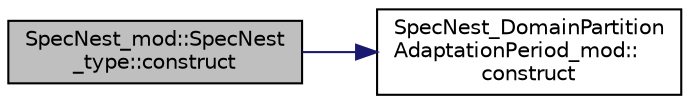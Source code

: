 digraph "SpecNest_mod::SpecNest_type::construct"
{
 // LATEX_PDF_SIZE
  edge [fontname="Helvetica",fontsize="10",labelfontname="Helvetica",labelfontsize="10"];
  node [fontname="Helvetica",fontsize="10",shape=record];
  rankdir="LR";
  Node1 [label="SpecNest_mod::SpecNest\l_type::construct",height=0.2,width=0.4,color="black", fillcolor="grey75", style="filled", fontcolor="black",tooltip=" "];
  Node1 -> Node2 [color="midnightblue",fontsize="10",style="solid",fontname="Helvetica"];
  Node2 [label="SpecNest_DomainPartition\lAdaptationPeriod_mod::\lconstruct",height=0.2,width=0.4,color="black", fillcolor="white", style="filled",URL="$namespaceSpecNest__DomainPartitionAdaptationPeriod__mod.html#ae7de7a600b8b82546fe07a7d954837c8",tooltip=" "];
}
